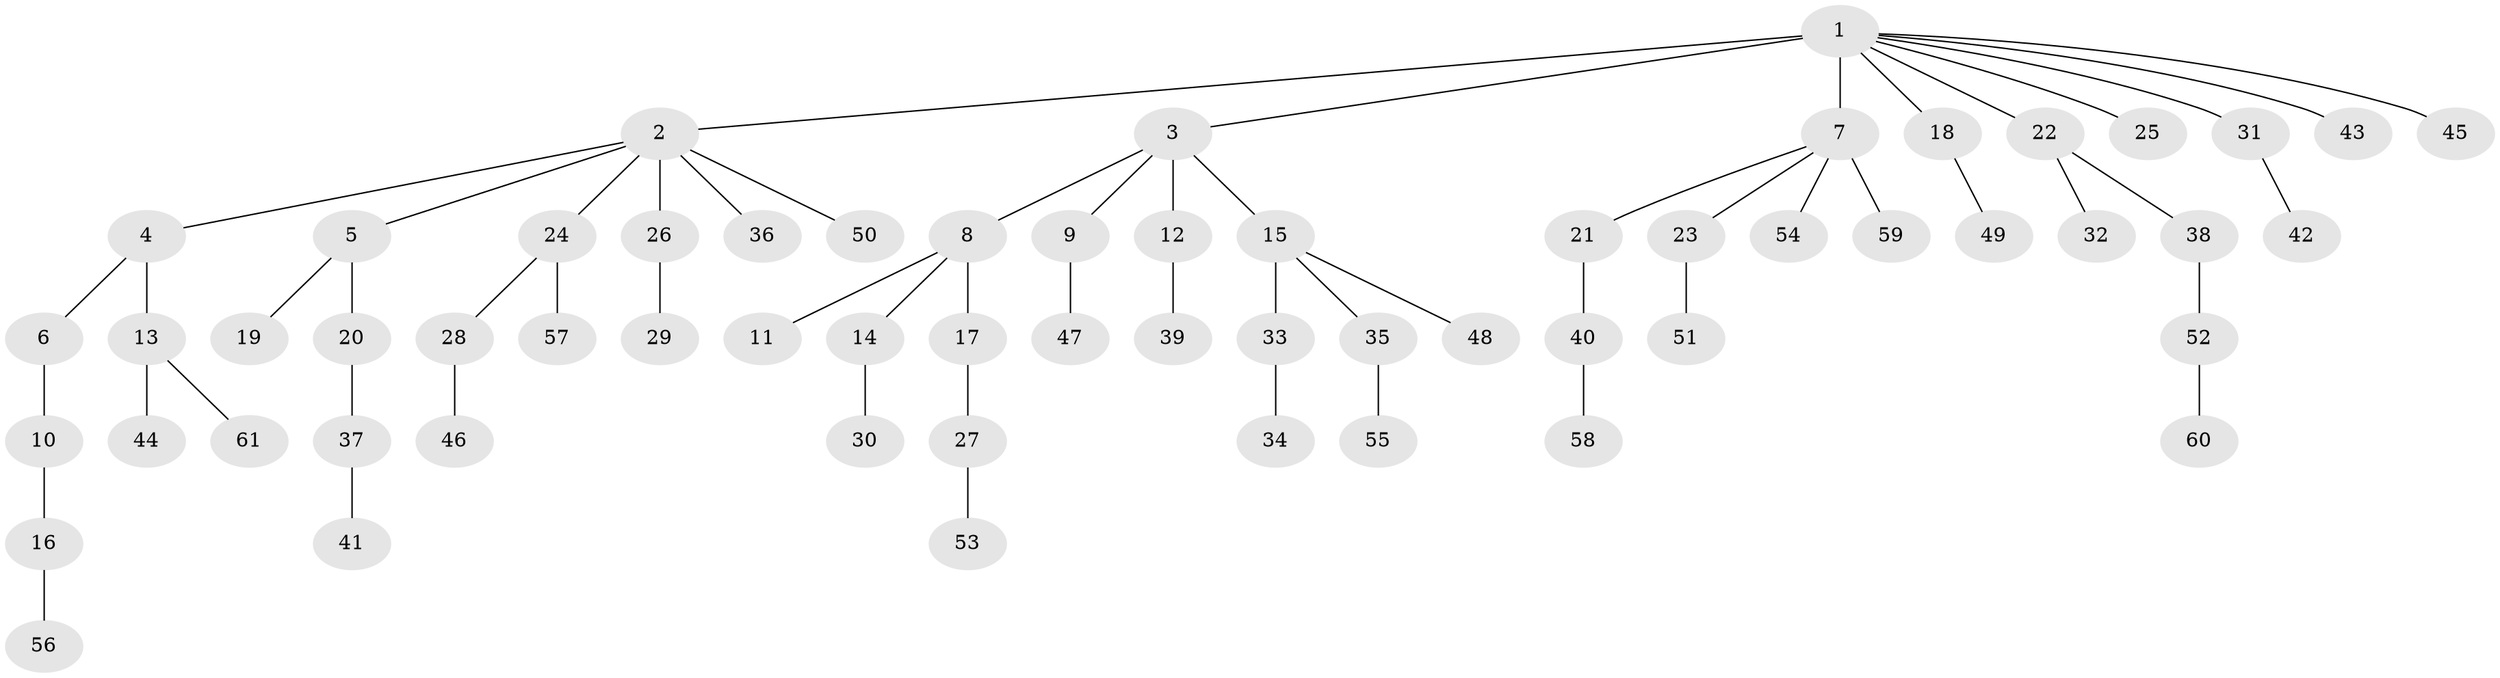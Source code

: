 // original degree distribution, {3: 0.12295081967213115, 7: 0.02459016393442623, 6: 0.00819672131147541, 4: 0.040983606557377046, 5: 0.01639344262295082, 11: 0.00819672131147541, 2: 0.2786885245901639, 1: 0.5}
// Generated by graph-tools (version 1.1) at 2025/36/03/09/25 02:36:40]
// undirected, 61 vertices, 60 edges
graph export_dot {
graph [start="1"]
  node [color=gray90,style=filled];
  1;
  2;
  3;
  4;
  5;
  6;
  7;
  8;
  9;
  10;
  11;
  12;
  13;
  14;
  15;
  16;
  17;
  18;
  19;
  20;
  21;
  22;
  23;
  24;
  25;
  26;
  27;
  28;
  29;
  30;
  31;
  32;
  33;
  34;
  35;
  36;
  37;
  38;
  39;
  40;
  41;
  42;
  43;
  44;
  45;
  46;
  47;
  48;
  49;
  50;
  51;
  52;
  53;
  54;
  55;
  56;
  57;
  58;
  59;
  60;
  61;
  1 -- 2 [weight=1.0];
  1 -- 3 [weight=1.0];
  1 -- 7 [weight=6.0];
  1 -- 18 [weight=1.0];
  1 -- 22 [weight=1.0];
  1 -- 25 [weight=1.0];
  1 -- 31 [weight=1.0];
  1 -- 43 [weight=1.0];
  1 -- 45 [weight=1.0];
  2 -- 4 [weight=1.0];
  2 -- 5 [weight=1.0];
  2 -- 24 [weight=1.0];
  2 -- 26 [weight=1.0];
  2 -- 36 [weight=1.0];
  2 -- 50 [weight=1.0];
  3 -- 8 [weight=1.0];
  3 -- 9 [weight=1.0];
  3 -- 12 [weight=1.0];
  3 -- 15 [weight=1.0];
  4 -- 6 [weight=1.0];
  4 -- 13 [weight=1.0];
  5 -- 19 [weight=1.0];
  5 -- 20 [weight=2.0];
  6 -- 10 [weight=1.0];
  7 -- 21 [weight=1.0];
  7 -- 23 [weight=1.0];
  7 -- 54 [weight=1.0];
  7 -- 59 [weight=1.0];
  8 -- 11 [weight=1.0];
  8 -- 14 [weight=1.0];
  8 -- 17 [weight=3.0];
  9 -- 47 [weight=1.0];
  10 -- 16 [weight=1.0];
  12 -- 39 [weight=1.0];
  13 -- 44 [weight=1.0];
  13 -- 61 [weight=2.0];
  14 -- 30 [weight=2.0];
  15 -- 33 [weight=3.0];
  15 -- 35 [weight=1.0];
  15 -- 48 [weight=1.0];
  16 -- 56 [weight=2.0];
  17 -- 27 [weight=1.0];
  18 -- 49 [weight=1.0];
  20 -- 37 [weight=1.0];
  21 -- 40 [weight=2.0];
  22 -- 32 [weight=1.0];
  22 -- 38 [weight=1.0];
  23 -- 51 [weight=1.0];
  24 -- 28 [weight=1.0];
  24 -- 57 [weight=1.0];
  26 -- 29 [weight=2.0];
  27 -- 53 [weight=1.0];
  28 -- 46 [weight=1.0];
  31 -- 42 [weight=1.0];
  33 -- 34 [weight=1.0];
  35 -- 55 [weight=1.0];
  37 -- 41 [weight=1.0];
  38 -- 52 [weight=1.0];
  40 -- 58 [weight=1.0];
  52 -- 60 [weight=1.0];
}

